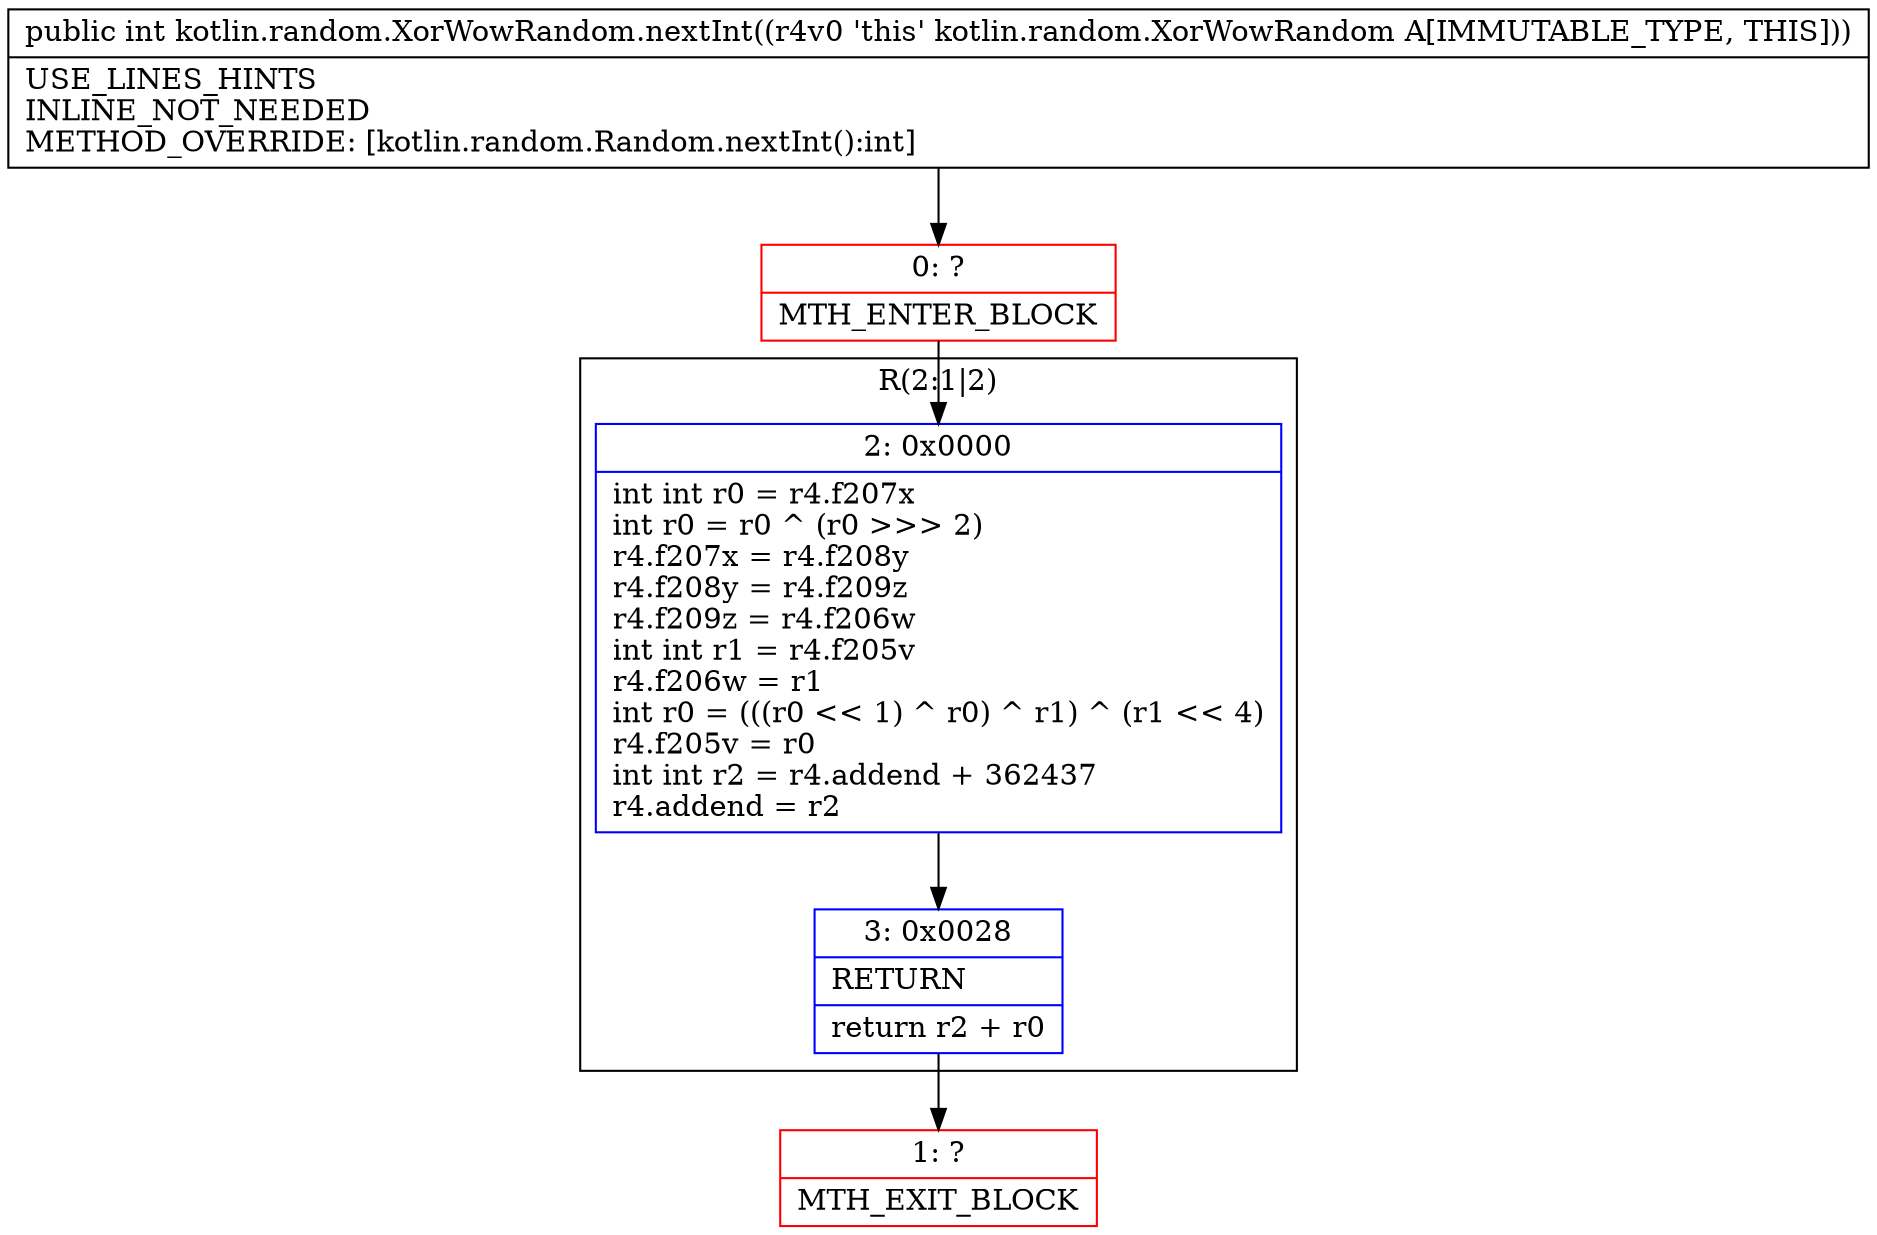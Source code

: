 digraph "CFG forkotlin.random.XorWowRandom.nextInt()I" {
subgraph cluster_Region_88153425 {
label = "R(2:1|2)";
node [shape=record,color=blue];
Node_2 [shape=record,label="{2\:\ 0x0000|int int r0 = r4.f207x\lint r0 = r0 ^ (r0 \>\>\> 2)\lr4.f207x = r4.f208y\lr4.f208y = r4.f209z\lr4.f209z = r4.f206w\lint int r1 = r4.f205v\lr4.f206w = r1\lint r0 = (((r0 \<\< 1) ^ r0) ^ r1) ^ (r1 \<\< 4)\lr4.f205v = r0\lint int r2 = r4.addend + 362437\lr4.addend = r2\l}"];
Node_3 [shape=record,label="{3\:\ 0x0028|RETURN\l|return r2 + r0\l}"];
}
Node_0 [shape=record,color=red,label="{0\:\ ?|MTH_ENTER_BLOCK\l}"];
Node_1 [shape=record,color=red,label="{1\:\ ?|MTH_EXIT_BLOCK\l}"];
MethodNode[shape=record,label="{public int kotlin.random.XorWowRandom.nextInt((r4v0 'this' kotlin.random.XorWowRandom A[IMMUTABLE_TYPE, THIS]))  | USE_LINES_HINTS\lINLINE_NOT_NEEDED\lMETHOD_OVERRIDE: [kotlin.random.Random.nextInt():int]\l}"];
MethodNode -> Node_0;Node_2 -> Node_3;
Node_3 -> Node_1;
Node_0 -> Node_2;
}

